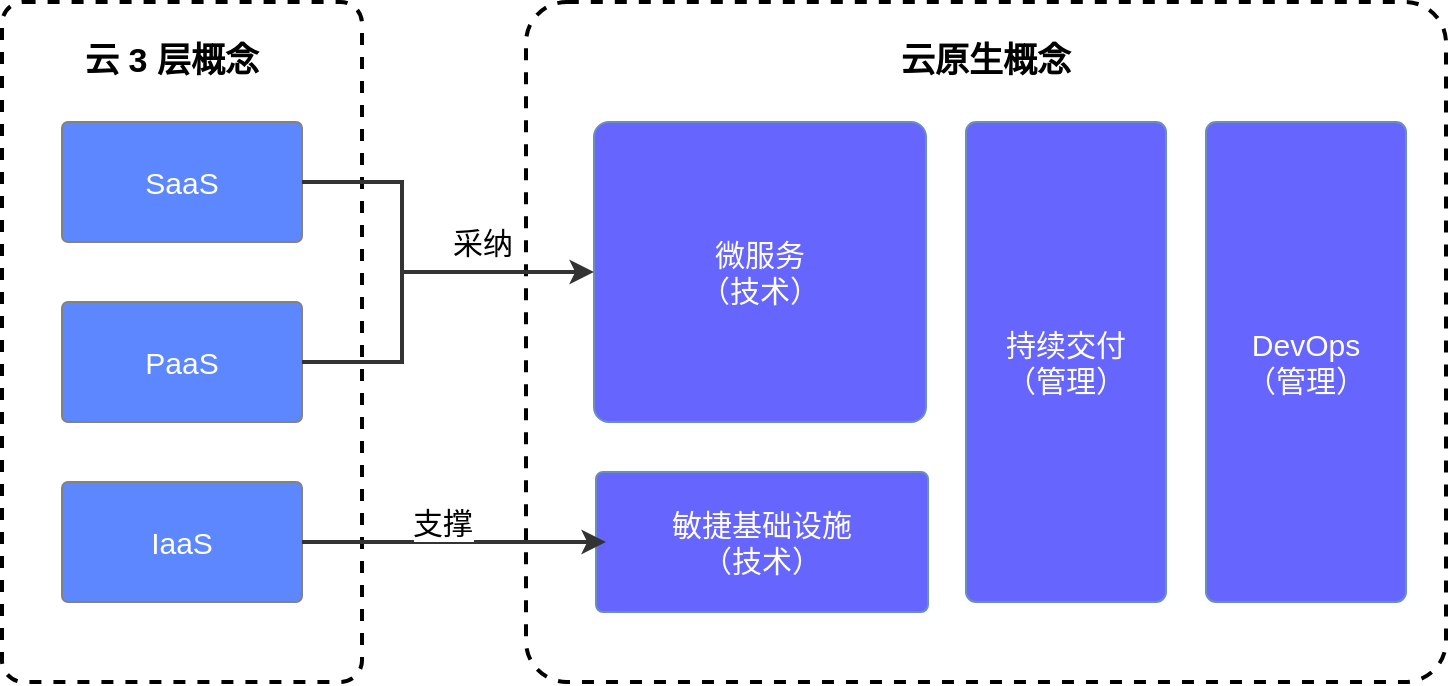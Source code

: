 <mxfile version="12.9.3" type="github">
  <diagram id="SkMzPhTBbyZ_zyWaAGZy" name="第 1 页">
    <mxGraphModel dx="1422" dy="793" grid="1" gridSize="10" guides="1" tooltips="1" connect="1" arrows="1" fold="1" page="1" pageScale="1" pageWidth="827" pageHeight="1169" math="0" shadow="0">
      <root>
        <mxCell id="0" />
        <mxCell id="1" parent="0" />
        <mxCell id="2YOUZ-Z0bVTe1FbO1rfL-2" value="" style="rounded=1;whiteSpace=wrap;html=1;dashed=1;fillColor=none;perimeter=rectanglePerimeter;arcSize=6;strokeWidth=2;" vertex="1" parent="1">
          <mxGeometry x="58" y="180" width="180" height="340" as="geometry" />
        </mxCell>
        <mxCell id="2YOUZ-Z0bVTe1FbO1rfL-1" value="SaaS" style="rounded=1;whiteSpace=wrap;html=1;fontColor=#FFFFFF;strokeColor=#828282;arcSize=5;fontSize=15;fillColor=#5C87FF;" vertex="1" parent="1">
          <mxGeometry x="88" y="240" width="120" height="60" as="geometry" />
        </mxCell>
        <mxCell id="2YOUZ-Z0bVTe1FbO1rfL-3" value="云 3 层概念&lt;br style=&quot;font-size: 17px;&quot;&gt;" style="text;html=1;strokeColor=none;fillColor=none;align=center;verticalAlign=middle;whiteSpace=wrap;rounded=0;dashed=1;fontSize=17;fontStyle=1" vertex="1" parent="1">
          <mxGeometry x="98" y="200" width="90" height="20" as="geometry" />
        </mxCell>
        <mxCell id="2YOUZ-Z0bVTe1FbO1rfL-4" value="PaaS" style="rounded=1;whiteSpace=wrap;html=1;arcSize=5;strokeColor=#828282;fontSize=15;fillColor=#5C87FF;fontColor=#FFFFFF;" vertex="1" parent="1">
          <mxGeometry x="88" y="330" width="120" height="60" as="geometry" />
        </mxCell>
        <mxCell id="2YOUZ-Z0bVTe1FbO1rfL-5" value="IaaS" style="rounded=1;whiteSpace=wrap;html=1;arcSize=5;strokeColor=#828282;fontSize=15;fillColor=#5C87FF;fontColor=#FFFFFF;" vertex="1" parent="1">
          <mxGeometry x="88" y="420" width="120" height="60" as="geometry" />
        </mxCell>
        <mxCell id="2YOUZ-Z0bVTe1FbO1rfL-6" value="" style="rounded=1;whiteSpace=wrap;html=1;dashed=1;fillColor=none;perimeter=rectanglePerimeter;arcSize=6;fontColor=#000000;strokeWidth=2;" vertex="1" parent="1">
          <mxGeometry x="320" y="180" width="460" height="340" as="geometry" />
        </mxCell>
        <mxCell id="2YOUZ-Z0bVTe1FbO1rfL-7" value="云原生概念" style="text;html=1;strokeColor=none;fillColor=none;align=center;verticalAlign=middle;whiteSpace=wrap;rounded=0;dashed=1;fontSize=17;fontStyle=1" vertex="1" parent="1">
          <mxGeometry x="505" y="200" width="90" height="20" as="geometry" />
        </mxCell>
        <mxCell id="2YOUZ-Z0bVTe1FbO1rfL-8" value="&lt;font style=&quot;font-size: 15px&quot;&gt;微服务&lt;br&gt;（技术）&lt;/font&gt;" style="rounded=1;whiteSpace=wrap;html=1;strokeColor=#6c8ebf;arcSize=5;fillColor=#6666FF;fontColor=#FFFFFF;" vertex="1" parent="1">
          <mxGeometry x="354" y="240" width="166" height="150" as="geometry" />
        </mxCell>
        <mxCell id="2YOUZ-Z0bVTe1FbO1rfL-9" value="敏捷基础设施&lt;br&gt;（技术）" style="rounded=1;whiteSpace=wrap;html=1;arcSize=5;strokeColor=#6c8ebf;fontSize=15;fillColor=#6666FF;fontColor=#FFFFFF;" vertex="1" parent="1">
          <mxGeometry x="355" y="415" width="166" height="70" as="geometry" />
        </mxCell>
        <mxCell id="2YOUZ-Z0bVTe1FbO1rfL-10" value="持续交付&lt;br&gt;（管理）" style="rounded=1;whiteSpace=wrap;html=1;arcSize=5;strokeColor=#6c8ebf;fontSize=15;fillColor=#6666FF;fontColor=#FFFFFF;" vertex="1" parent="1">
          <mxGeometry x="540" y="240" width="100" height="240" as="geometry" />
        </mxCell>
        <mxCell id="2YOUZ-Z0bVTe1FbO1rfL-11" value="DevOps&lt;br&gt;（管理）" style="rounded=1;whiteSpace=wrap;html=1;arcSize=5;strokeColor=#6c8ebf;fontSize=15;fillColor=#6666FF;fontColor=#FFFFFF;" vertex="1" parent="1">
          <mxGeometry x="660" y="240" width="100" height="240" as="geometry" />
        </mxCell>
        <mxCell id="2YOUZ-Z0bVTe1FbO1rfL-12" value="" style="endArrow=none;html=1;fontSize=15;fontColor=#000000;exitX=1;exitY=0.5;exitDx=0;exitDy=0;entryX=1;entryY=0.5;entryDx=0;entryDy=0;rounded=0;strokeWidth=2;strokeColor=#333333;" edge="1" parent="1" source="2YOUZ-Z0bVTe1FbO1rfL-1" target="2YOUZ-Z0bVTe1FbO1rfL-4">
          <mxGeometry width="50" height="50" relative="1" as="geometry">
            <mxPoint x="358" y="430" as="sourcePoint" />
            <mxPoint x="268" y="370" as="targetPoint" />
            <Array as="points">
              <mxPoint x="258" y="270" />
              <mxPoint x="258" y="360" />
            </Array>
          </mxGeometry>
        </mxCell>
        <mxCell id="2YOUZ-Z0bVTe1FbO1rfL-14" value="" style="endArrow=classic;html=1;fontSize=15;fontColor=#000000;entryX=0;entryY=0.5;entryDx=0;entryDy=0;strokeWidth=2;strokeColor=#333333;" edge="1" parent="1" target="2YOUZ-Z0bVTe1FbO1rfL-8">
          <mxGeometry width="50" height="50" relative="1" as="geometry">
            <mxPoint x="258" y="315" as="sourcePoint" />
            <mxPoint x="408" y="380" as="targetPoint" />
          </mxGeometry>
        </mxCell>
        <mxCell id="2YOUZ-Z0bVTe1FbO1rfL-16" value="采纳" style="text;html=1;align=center;verticalAlign=middle;resizable=0;points=[];labelBackgroundColor=#ffffff;fontSize=15;fontColor=#000000;" vertex="1" connectable="0" parent="2YOUZ-Z0bVTe1FbO1rfL-14">
          <mxGeometry x="-0.177" relative="1" as="geometry">
            <mxPoint y="-15" as="offset" />
          </mxGeometry>
        </mxCell>
        <mxCell id="2YOUZ-Z0bVTe1FbO1rfL-15" value="支撑" style="endArrow=classic;html=1;fontSize=15;fontColor=#000000;exitX=1;exitY=0.5;exitDx=0;exitDy=0;strokeWidth=2;strokeColor=#333333;" edge="1" parent="1" source="2YOUZ-Z0bVTe1FbO1rfL-5">
          <mxGeometry x="-0.086" y="10" width="50" height="50" relative="1" as="geometry">
            <mxPoint x="208" y="449.5" as="sourcePoint" />
            <mxPoint x="360" y="450" as="targetPoint" />
            <mxPoint as="offset" />
          </mxGeometry>
        </mxCell>
      </root>
    </mxGraphModel>
  </diagram>
</mxfile>
